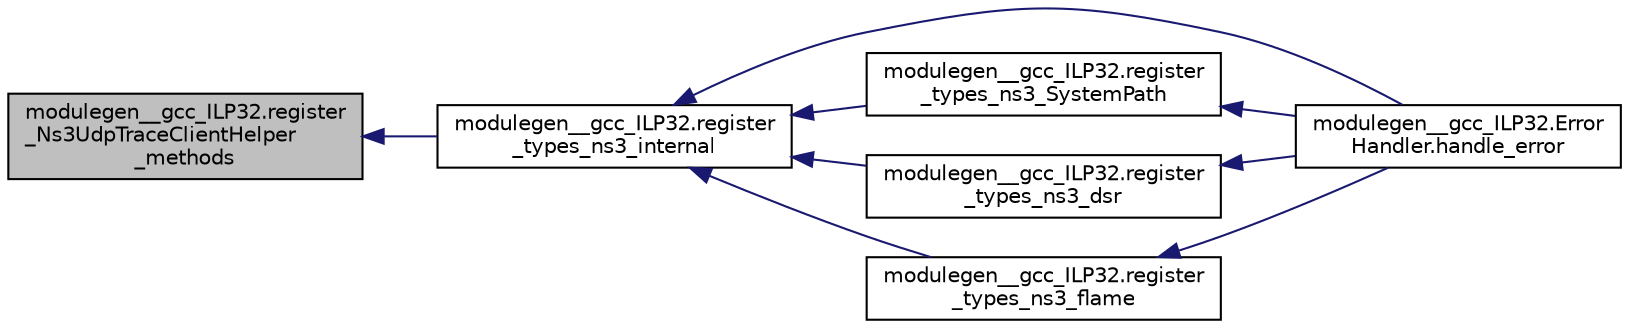 digraph "modulegen__gcc_ILP32.register_Ns3UdpTraceClientHelper_methods"
{
  edge [fontname="Helvetica",fontsize="10",labelfontname="Helvetica",labelfontsize="10"];
  node [fontname="Helvetica",fontsize="10",shape=record];
  rankdir="LR";
  Node1 [label="modulegen__gcc_ILP32.register\l_Ns3UdpTraceClientHelper\l_methods",height=0.2,width=0.4,color="black", fillcolor="grey75", style="filled", fontcolor="black"];
  Node1 -> Node2 [dir="back",color="midnightblue",fontsize="10",style="solid"];
  Node2 [label="modulegen__gcc_ILP32.register\l_types_ns3_internal",height=0.2,width=0.4,color="black", fillcolor="white", style="filled",URL="$d5/d79/namespacemodulegen____gcc__ILP32.html#abcdfa1e2ddcdfff645f539fa053df219"];
  Node2 -> Node3 [dir="back",color="midnightblue",fontsize="10",style="solid"];
  Node3 [label="modulegen__gcc_ILP32.Error\lHandler.handle_error",height=0.2,width=0.4,color="black", fillcolor="white", style="filled",URL="$d9/d99/classmodulegen____gcc__ILP32_1_1ErrorHandler.html#a943006387a8560b17fc047599f8e3097"];
  Node2 -> Node4 [dir="back",color="midnightblue",fontsize="10",style="solid"];
  Node4 [label="modulegen__gcc_ILP32.register\l_types_ns3_SystemPath",height=0.2,width=0.4,color="black", fillcolor="white", style="filled",URL="$d5/d79/namespacemodulegen____gcc__ILP32.html#aa0f4c3d411688e71f10a04c0de5bb0ec"];
  Node4 -> Node3 [dir="back",color="midnightblue",fontsize="10",style="solid"];
  Node2 -> Node5 [dir="back",color="midnightblue",fontsize="10",style="solid"];
  Node5 [label="modulegen__gcc_ILP32.register\l_types_ns3_dsr",height=0.2,width=0.4,color="black", fillcolor="white", style="filled",URL="$d5/d79/namespacemodulegen____gcc__ILP32.html#ac4f199b8c56871c6ba9e21ccaec7c009"];
  Node5 -> Node3 [dir="back",color="midnightblue",fontsize="10",style="solid"];
  Node2 -> Node6 [dir="back",color="midnightblue",fontsize="10",style="solid"];
  Node6 [label="modulegen__gcc_ILP32.register\l_types_ns3_flame",height=0.2,width=0.4,color="black", fillcolor="white", style="filled",URL="$d5/d79/namespacemodulegen____gcc__ILP32.html#a22213d07028e159c5b5e1becbaf1849e"];
  Node6 -> Node3 [dir="back",color="midnightblue",fontsize="10",style="solid"];
}
